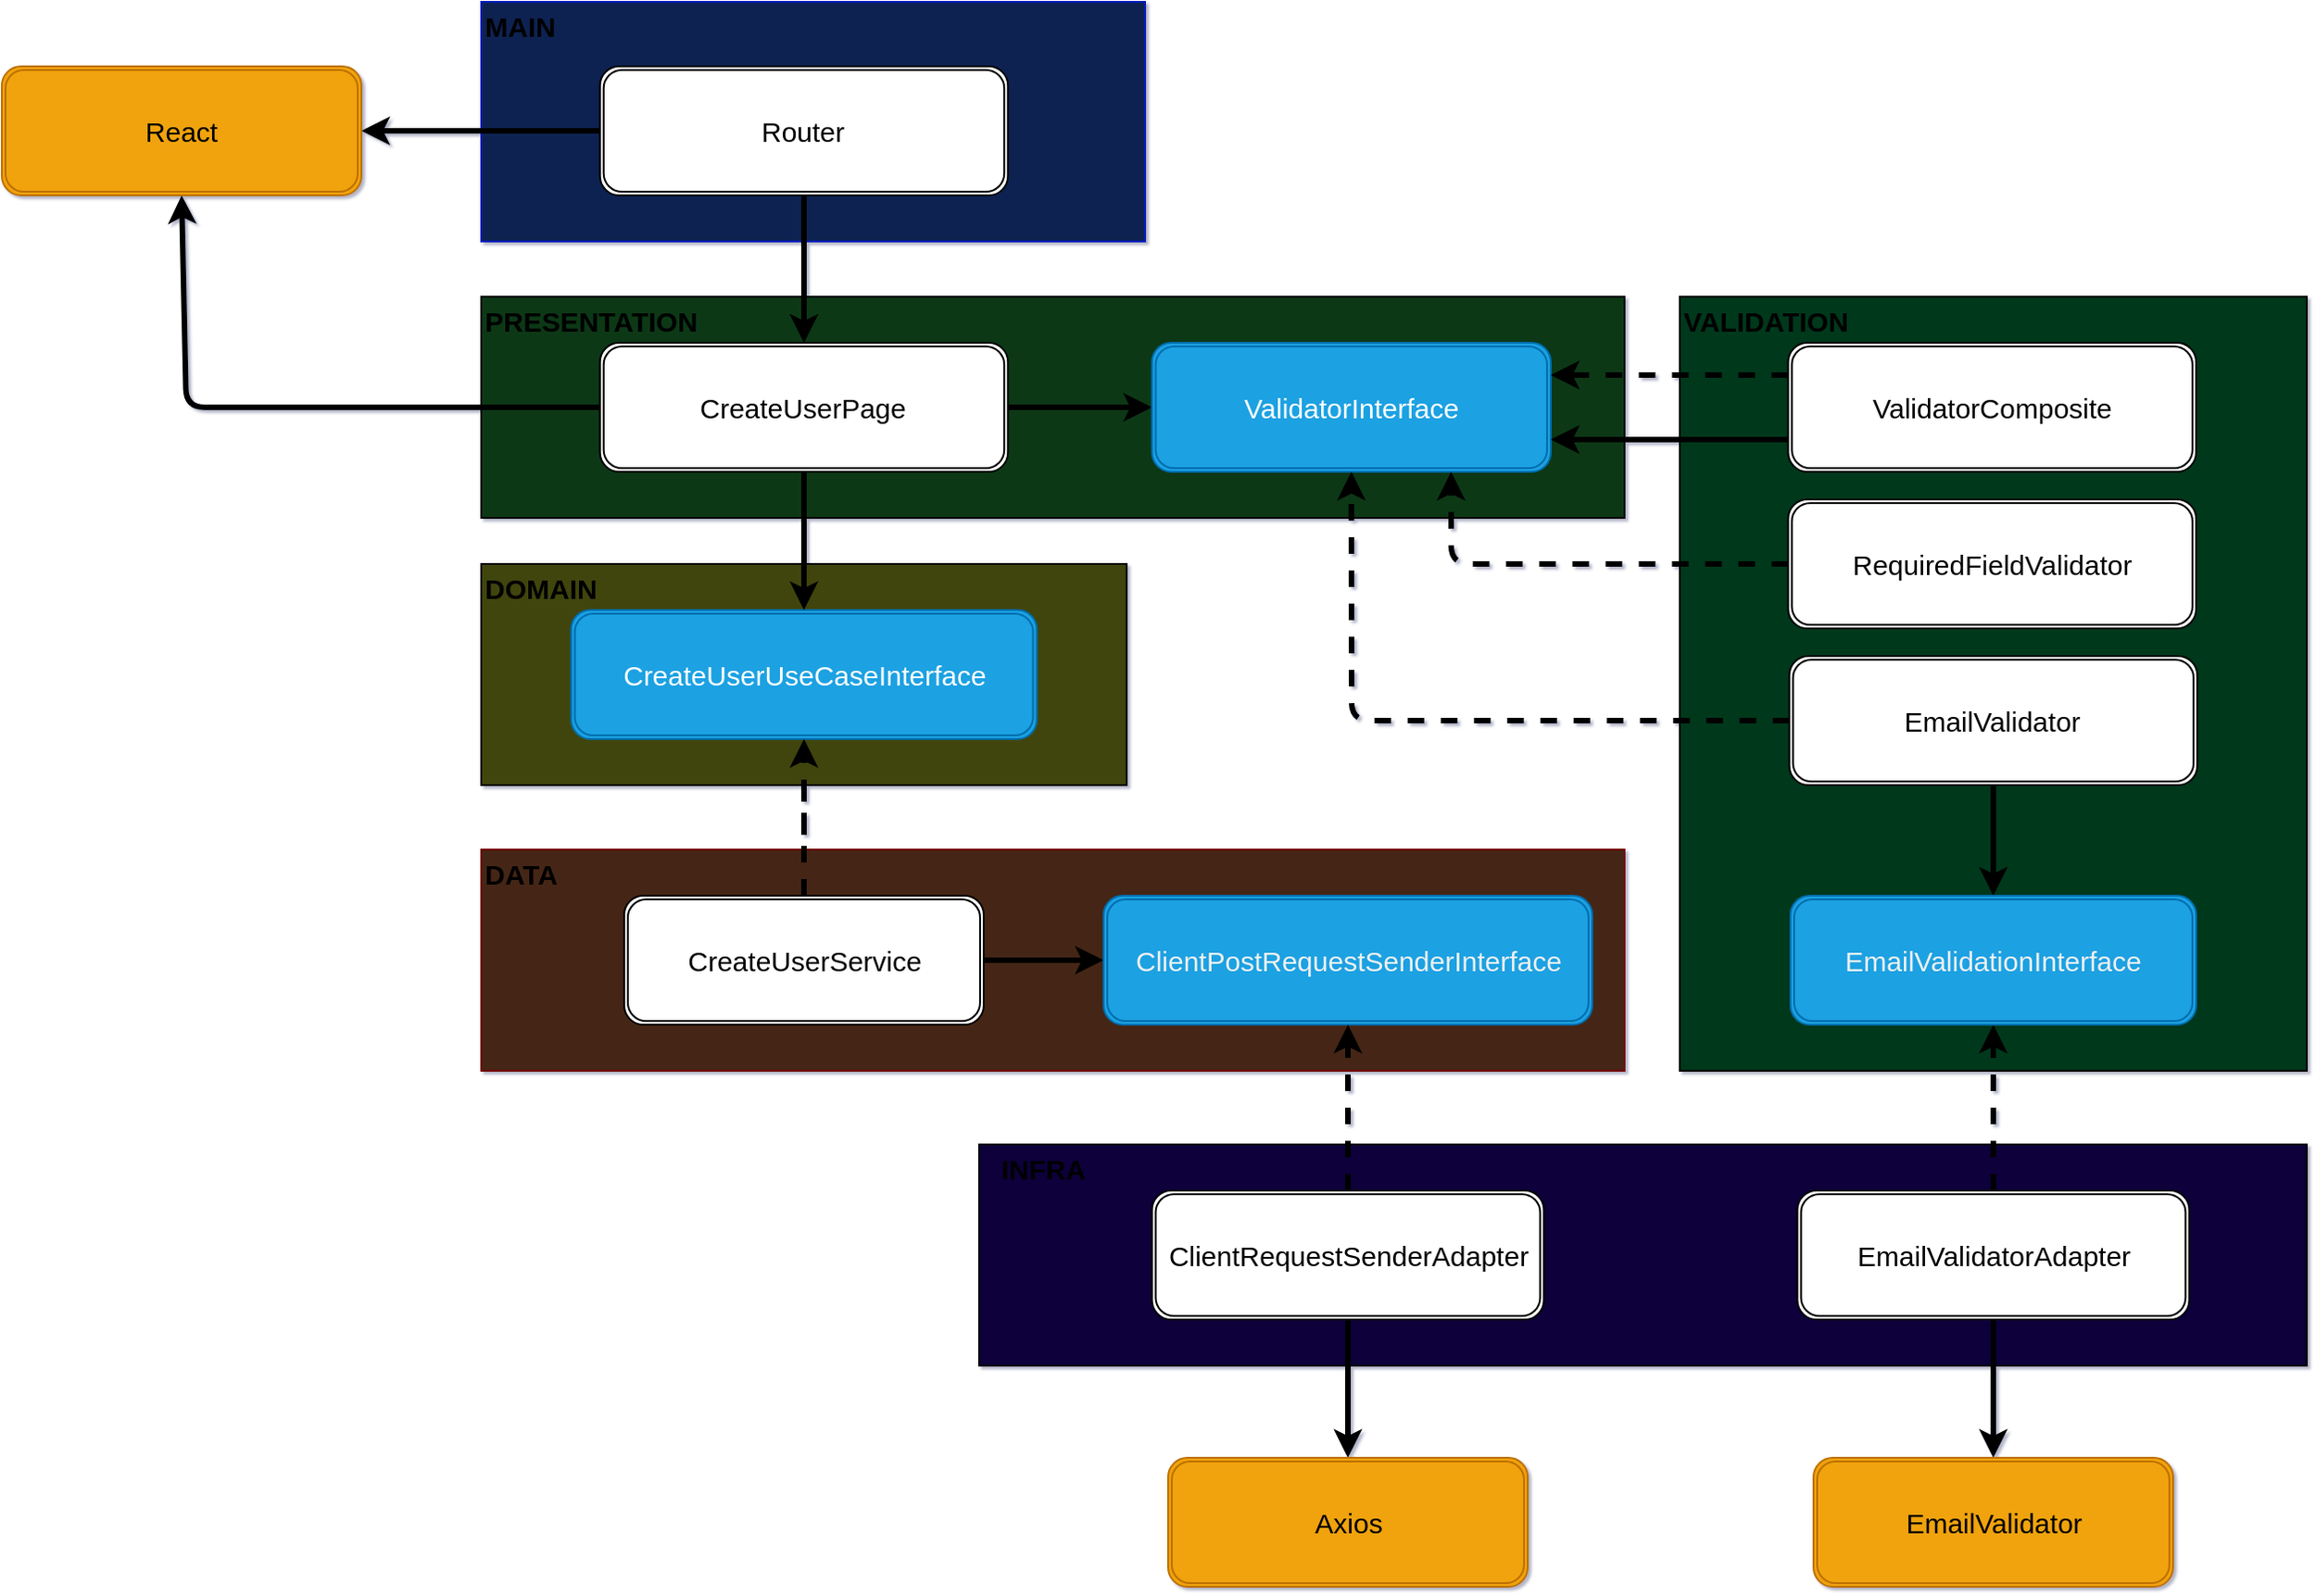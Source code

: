 <mxfile>
    <diagram id="NI4gVl3g9qLXOJn4oS7B" name="Page-1">
        <mxGraphModel dx="929" dy="1679" grid="1" gridSize="10" guides="1" tooltips="1" connect="1" arrows="1" fold="1" page="1" pageScale="1" pageWidth="850" pageHeight="1100" math="0" shadow="1">
            <root>
                <mxCell id="0"/>
                <mxCell id="1" parent="0"/>
                <mxCell id="21" value="" style="edgeStyle=none;html=1;dashed=1;strokeWidth=3;fontSize=15;" parent="1" source="3" target="9" edge="1">
                    <mxGeometry relative="1" as="geometry"/>
                </mxCell>
                <mxCell id="3" value="" style="rounded=0;whiteSpace=wrap;html=1;fillColor=#41450C;" parent="1" vertex="1">
                    <mxGeometry x="360" y="155" width="350" height="120" as="geometry"/>
                </mxCell>
                <mxCell id="4" value="DOMAIN" style="text;strokeColor=none;fillColor=none;html=1;fontSize=15;fontStyle=1;verticalAlign=middle;align=left;" parent="1" vertex="1">
                    <mxGeometry x="360" y="155" width="60" height="25" as="geometry"/>
                </mxCell>
                <mxCell id="5" value="CreateUserUseCaseInterface" style="shape=ext;double=1;rounded=1;whiteSpace=wrap;html=1;fontSize=15;fillColor=#1ba1e2;fontColor=#ffffff;strokeColor=#006EAF;" parent="1" vertex="1">
                    <mxGeometry x="408.75" y="180" width="252.5" height="70" as="geometry"/>
                </mxCell>
                <mxCell id="7" value="" style="rounded=0;whiteSpace=wrap;html=1;fillColor=#452616;fontColor=#ffffff;strokeColor=#6F0000;gradientColor=none;shadow=0;" parent="1" vertex="1">
                    <mxGeometry x="360" y="310" width="620" height="120" as="geometry"/>
                </mxCell>
                <mxCell id="8" value="DATA" style="text;strokeColor=none;fillColor=none;html=1;fontSize=15;fontStyle=1;verticalAlign=middle;align=left;" parent="1" vertex="1">
                    <mxGeometry x="360" y="310" width="60" height="25" as="geometry"/>
                </mxCell>
                <mxCell id="10" style="edgeStyle=none;html=1;exitX=0.5;exitY=0;exitDx=0;exitDy=0;entryX=0.5;entryY=1;entryDx=0;entryDy=0;fontSize=15;strokeWidth=3;dashed=1;" parent="1" source="9" target="5" edge="1">
                    <mxGeometry relative="1" as="geometry"/>
                </mxCell>
                <mxCell id="13" style="edgeStyle=none;html=1;exitX=1;exitY=0.5;exitDx=0;exitDy=0;entryX=0;entryY=0.5;entryDx=0;entryDy=0;strokeWidth=3;fontSize=15;" parent="1" source="9" target="12" edge="1">
                    <mxGeometry relative="1" as="geometry"/>
                </mxCell>
                <mxCell id="9" value="CreateUserService" style="shape=ext;double=1;rounded=1;whiteSpace=wrap;html=1;fontSize=15;glass=0;" parent="1" vertex="1">
                    <mxGeometry x="437.5" y="335" width="195" height="70" as="geometry"/>
                </mxCell>
                <mxCell id="12" value="&lt;span style=&quot;color: rgb(240, 240, 240);&quot;&gt;ClientPostRequestSenderInterface&lt;/span&gt;" style="shape=ext;double=1;rounded=1;whiteSpace=wrap;html=1;fontSize=15;fillColor=#1ba1e2;fontColor=#ffffff;strokeColor=#006EAF;" parent="1" vertex="1">
                    <mxGeometry x="697.5" y="335" width="265" height="70" as="geometry"/>
                </mxCell>
                <mxCell id="14" value="" style="rounded=0;whiteSpace=wrap;html=1;fillColor=#0E003B;" parent="1" vertex="1">
                    <mxGeometry x="630" y="470" width="720" height="120" as="geometry"/>
                </mxCell>
                <mxCell id="15" value="INFRA" style="text;strokeColor=none;fillColor=none;html=1;fontSize=15;fontStyle=1;verticalAlign=middle;align=left;" parent="1" vertex="1">
                    <mxGeometry x="640" y="470" width="60" height="25" as="geometry"/>
                </mxCell>
                <mxCell id="20" style="edgeStyle=none;html=1;exitX=0.5;exitY=0;exitDx=0;exitDy=0;entryX=0.5;entryY=1;entryDx=0;entryDy=0;strokeWidth=3;fontSize=15;dashed=1;" parent="1" source="17" target="12" edge="1">
                    <mxGeometry relative="1" as="geometry"/>
                </mxCell>
                <mxCell id="53" style="edgeStyle=none;html=1;exitX=0.5;exitY=1;exitDx=0;exitDy=0;entryX=0.5;entryY=0;entryDx=0;entryDy=0;strokeWidth=3;fontSize=15;" parent="1" source="17" target="18" edge="1">
                    <mxGeometry relative="1" as="geometry"/>
                </mxCell>
                <mxCell id="17" value="ClientRequestSenderAdapter" style="shape=ext;double=1;rounded=1;whiteSpace=wrap;html=1;fontSize=15;" parent="1" vertex="1">
                    <mxGeometry x="723.75" y="495" width="212.5" height="70" as="geometry"/>
                </mxCell>
                <mxCell id="18" value="Axios" style="shape=ext;double=1;rounded=1;whiteSpace=wrap;html=1;fontSize=15;fillColor=#f0a30a;fontColor=#000000;strokeColor=#BD7000;" parent="1" vertex="1">
                    <mxGeometry x="732.5" y="640" width="195" height="70" as="geometry"/>
                </mxCell>
                <mxCell id="22" value="" style="rounded=0;whiteSpace=wrap;html=1;fillColor=#083815;" parent="1" vertex="1">
                    <mxGeometry x="360" y="10" width="620" height="120" as="geometry"/>
                </mxCell>
                <mxCell id="23" value="PRESENTATION" style="text;strokeColor=none;fillColor=none;html=1;fontSize=15;fontStyle=1;verticalAlign=middle;align=left;" parent="1" vertex="1">
                    <mxGeometry x="360" y="10" width="60" height="25" as="geometry"/>
                </mxCell>
                <mxCell id="30" style="edgeStyle=none;html=1;exitX=1;exitY=0.5;exitDx=0;exitDy=0;entryX=0;entryY=0.5;entryDx=0;entryDy=0;strokeWidth=3;fontSize=15;" parent="1" source="24" target="29" edge="1">
                    <mxGeometry relative="1" as="geometry"/>
                </mxCell>
                <mxCell id="31" style="edgeStyle=none;html=1;exitX=0.5;exitY=1;exitDx=0;exitDy=0;entryX=0.5;entryY=0;entryDx=0;entryDy=0;strokeWidth=3;fontSize=15;" parent="1" source="24" target="5" edge="1">
                    <mxGeometry relative="1" as="geometry"/>
                </mxCell>
                <mxCell id="69" style="edgeStyle=none;html=1;exitX=0;exitY=0.5;exitDx=0;exitDy=0;entryX=0.5;entryY=1;entryDx=0;entryDy=0;strokeWidth=3;fontSize=15;" parent="1" source="24" target="68" edge="1">
                    <mxGeometry relative="1" as="geometry">
                        <Array as="points">
                            <mxPoint x="200" y="70"/>
                        </Array>
                    </mxGeometry>
                </mxCell>
                <mxCell id="24" value="CreateUserPage" style="shape=ext;double=1;rounded=1;whiteSpace=wrap;html=1;fontSize=15;" parent="1" vertex="1">
                    <mxGeometry x="424.38" y="35" width="221.25" height="70" as="geometry"/>
                </mxCell>
                <mxCell id="29" value="ValidatorInterface" style="shape=ext;double=1;rounded=1;whiteSpace=wrap;html=1;fontSize=15;fillColor=#1ba1e2;fontColor=#ffffff;strokeColor=#006EAF;" parent="1" vertex="1">
                    <mxGeometry x="723.75" y="35" width="216.25" height="70" as="geometry"/>
                </mxCell>
                <mxCell id="36" value="" style="rounded=0;whiteSpace=wrap;html=1;fillColor=#0b2251;fontColor=#ffffff;strokeColor=#001DBC;" parent="1" vertex="1">
                    <mxGeometry x="360" y="-150" width="360" height="130" as="geometry"/>
                </mxCell>
                <mxCell id="37" value="MAIN" style="text;strokeColor=none;fillColor=none;html=1;fontSize=15;fontStyle=1;verticalAlign=middle;align=left;" parent="1" vertex="1">
                    <mxGeometry x="360" y="-150" width="60" height="25" as="geometry"/>
                </mxCell>
                <mxCell id="65" style="edgeStyle=none;html=1;exitX=0.5;exitY=1;exitDx=0;exitDy=0;entryX=0.5;entryY=0;entryDx=0;entryDy=0;strokeWidth=3;fontSize=15;" parent="1" source="39" target="24" edge="1">
                    <mxGeometry relative="1" as="geometry"/>
                </mxCell>
                <mxCell id="70" style="edgeStyle=none;html=1;exitX=0;exitY=0.5;exitDx=0;exitDy=0;entryX=1;entryY=0.5;entryDx=0;entryDy=0;strokeWidth=3;fontSize=15;" parent="1" source="39" target="68" edge="1">
                    <mxGeometry relative="1" as="geometry"/>
                </mxCell>
                <mxCell id="39" value="Router" style="shape=ext;double=1;rounded=1;whiteSpace=wrap;html=1;fontSize=15;" parent="1" vertex="1">
                    <mxGeometry x="424.38" y="-115" width="221.25" height="70" as="geometry"/>
                </mxCell>
                <mxCell id="45" value="" style="rounded=0;whiteSpace=wrap;html=1;fillColor=#06381A;" parent="1" vertex="1">
                    <mxGeometry x="1010" y="10" width="340" height="420" as="geometry"/>
                </mxCell>
                <mxCell id="46" value="VALIDATION" style="text;strokeColor=none;fillColor=none;html=1;fontSize=15;fontStyle=1;verticalAlign=middle;align=left;" parent="1" vertex="1">
                    <mxGeometry x="1010" y="10" width="60" height="25" as="geometry"/>
                </mxCell>
                <mxCell id="61" style="edgeStyle=none;html=1;exitX=0;exitY=0.25;exitDx=0;exitDy=0;strokeWidth=3;fontSize=15;dashed=1;entryX=1;entryY=0.25;entryDx=0;entryDy=0;" parent="1" source="48" target="29" edge="1">
                    <mxGeometry relative="1" as="geometry"/>
                </mxCell>
                <mxCell id="72" style="edgeStyle=none;html=1;exitX=0;exitY=0.75;exitDx=0;exitDy=0;entryX=1;entryY=0.75;entryDx=0;entryDy=0;strokeWidth=3;fontSize=15;" parent="1" source="48" target="29" edge="1">
                    <mxGeometry relative="1" as="geometry"/>
                </mxCell>
                <mxCell id="48" value="ValidatorComposite" style="shape=ext;double=1;rounded=1;whiteSpace=wrap;html=1;fontSize=15;" parent="1" vertex="1">
                    <mxGeometry x="1068.75" y="35" width="221.25" height="70" as="geometry"/>
                </mxCell>
                <mxCell id="62" style="edgeStyle=none;html=1;exitX=0;exitY=0.5;exitDx=0;exitDy=0;entryX=0.75;entryY=1;entryDx=0;entryDy=0;dashed=1;strokeWidth=3;fontSize=15;" parent="1" source="51" target="29" edge="1">
                    <mxGeometry relative="1" as="geometry">
                        <Array as="points">
                            <mxPoint x="886" y="155"/>
                        </Array>
                    </mxGeometry>
                </mxCell>
                <mxCell id="51" value="RequiredFieldValidator" style="shape=ext;double=1;rounded=1;whiteSpace=wrap;html=1;fontSize=15;" parent="1" vertex="1">
                    <mxGeometry x="1068.75" y="120" width="221.25" height="70" as="geometry"/>
                </mxCell>
                <mxCell id="60" style="edgeStyle=none;html=1;exitX=0.5;exitY=1;exitDx=0;exitDy=0;entryX=0.5;entryY=0;entryDx=0;entryDy=0;strokeWidth=3;fontSize=15;" parent="1" source="52" target="57" edge="1">
                    <mxGeometry relative="1" as="geometry"/>
                </mxCell>
                <mxCell id="63" style="edgeStyle=none;html=1;exitX=0;exitY=0.5;exitDx=0;exitDy=0;entryX=0.5;entryY=1;entryDx=0;entryDy=0;dashed=1;strokeWidth=3;fontSize=15;" parent="1" source="52" target="29" edge="1">
                    <mxGeometry relative="1" as="geometry">
                        <Array as="points">
                            <mxPoint x="832" y="240"/>
                        </Array>
                    </mxGeometry>
                </mxCell>
                <mxCell id="52" value="EmailValidator" style="shape=ext;double=1;rounded=1;whiteSpace=wrap;html=1;fontSize=15;" parent="1" vertex="1">
                    <mxGeometry x="1069.37" y="205" width="221.25" height="70" as="geometry"/>
                </mxCell>
                <mxCell id="56" style="edgeStyle=none;html=1;exitX=0.5;exitY=1;exitDx=0;exitDy=0;entryX=0.5;entryY=0;entryDx=0;entryDy=0;strokeWidth=3;fontSize=15;" parent="1" source="54" target="55" edge="1">
                    <mxGeometry relative="1" as="geometry"/>
                </mxCell>
                <mxCell id="58" style="edgeStyle=none;html=1;exitX=0.5;exitY=0;exitDx=0;exitDy=0;entryX=0.5;entryY=1;entryDx=0;entryDy=0;strokeWidth=3;fontSize=15;dashed=1;" parent="1" source="54" target="57" edge="1">
                    <mxGeometry relative="1" as="geometry"/>
                </mxCell>
                <mxCell id="54" value="EmailValidatorAdapter" style="shape=ext;double=1;rounded=1;whiteSpace=wrap;html=1;fontSize=15;" parent="1" vertex="1">
                    <mxGeometry x="1073.75" y="495" width="212.5" height="70" as="geometry"/>
                </mxCell>
                <mxCell id="55" value="EmailValidator" style="shape=ext;double=1;rounded=1;whiteSpace=wrap;html=1;fontSize=15;fillColor=#f0a30a;fontColor=#000000;strokeColor=#BD7000;" parent="1" vertex="1">
                    <mxGeometry x="1082.5" y="640" width="195" height="70" as="geometry"/>
                </mxCell>
                <mxCell id="57" value="&lt;span style=&quot;color: rgb(240, 240, 240);&quot;&gt;EmailValidationInterface&lt;/span&gt;" style="shape=ext;double=1;rounded=1;whiteSpace=wrap;html=1;fontSize=15;fillColor=#1ba1e2;fontColor=#ffffff;strokeColor=#006EAF;" parent="1" vertex="1">
                    <mxGeometry x="1070" y="335" width="220" height="70" as="geometry"/>
                </mxCell>
                <mxCell id="68" value="React" style="shape=ext;double=1;rounded=1;whiteSpace=wrap;html=1;fontSize=15;fillColor=#f0a30a;fontColor=#000000;strokeColor=#BD7000;" parent="1" vertex="1">
                    <mxGeometry x="100" y="-115" width="195" height="70" as="geometry"/>
                </mxCell>
            </root>
        </mxGraphModel>
    </diagram>
</mxfile>